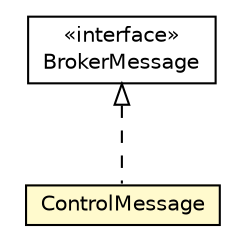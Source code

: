 #!/usr/local/bin/dot
#
# Class diagram 
# Generated by UMLGraph version R5_6-24-gf6e263 (http://www.umlgraph.org/)
#

digraph G {
	edge [fontname="Helvetica",fontsize=10,labelfontname="Helvetica",labelfontsize=10];
	node [fontname="Helvetica",fontsize=10,shape=plaintext];
	nodesep=0.25;
	ranksep=0.5;
	// org.universAAL.middleware.brokers.message.BrokerMessage
	c3249666 [label=<<table title="org.universAAL.middleware.brokers.message.BrokerMessage" border="0" cellborder="1" cellspacing="0" cellpadding="2" port="p" href="../BrokerMessage.html">
		<tr><td><table border="0" cellspacing="0" cellpadding="1">
<tr><td align="center" balign="center"> &#171;interface&#187; </td></tr>
<tr><td align="center" balign="center"> BrokerMessage </td></tr>
		</table></td></tr>
		</table>>, URL="../BrokerMessage.html", fontname="Helvetica", fontcolor="black", fontsize=10.0];
	// org.universAAL.middleware.brokers.message.control.ControlMessage
	c3249681 [label=<<table title="org.universAAL.middleware.brokers.message.control.ControlMessage" border="0" cellborder="1" cellspacing="0" cellpadding="2" port="p" bgcolor="lemonChiffon" href="./ControlMessage.html">
		<tr><td><table border="0" cellspacing="0" cellpadding="1">
<tr><td align="center" balign="center"> ControlMessage </td></tr>
		</table></td></tr>
		</table>>, URL="./ControlMessage.html", fontname="Helvetica", fontcolor="black", fontsize=10.0];
	//org.universAAL.middleware.brokers.message.control.ControlMessage implements org.universAAL.middleware.brokers.message.BrokerMessage
	c3249666:p -> c3249681:p [dir=back,arrowtail=empty,style=dashed];
}


